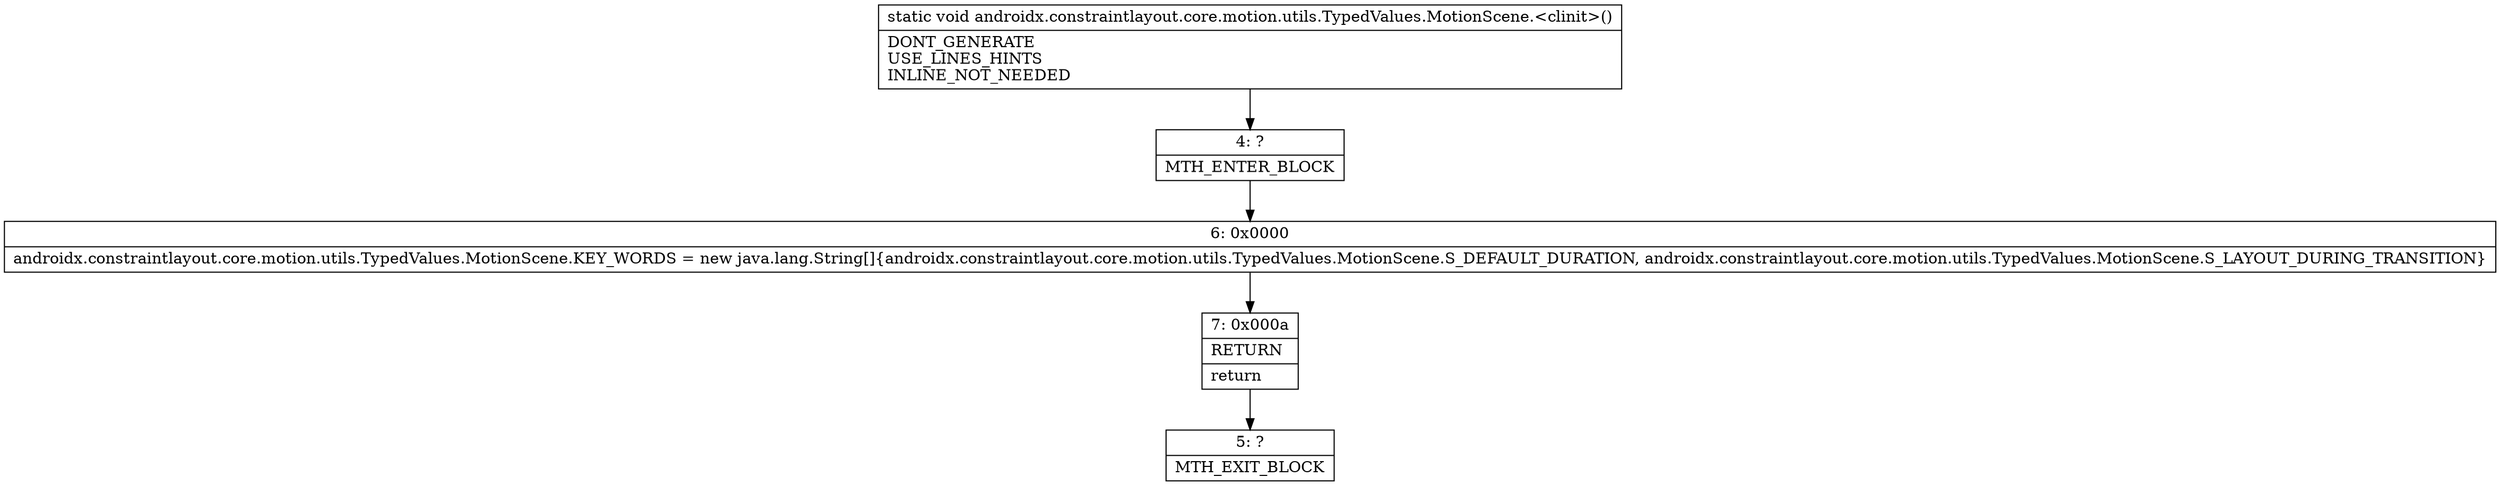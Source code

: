 digraph "CFG forandroidx.constraintlayout.core.motion.utils.TypedValues.MotionScene.\<clinit\>()V" {
Node_4 [shape=record,label="{4\:\ ?|MTH_ENTER_BLOCK\l}"];
Node_6 [shape=record,label="{6\:\ 0x0000|androidx.constraintlayout.core.motion.utils.TypedValues.MotionScene.KEY_WORDS = new java.lang.String[]\{androidx.constraintlayout.core.motion.utils.TypedValues.MotionScene.S_DEFAULT_DURATION, androidx.constraintlayout.core.motion.utils.TypedValues.MotionScene.S_LAYOUT_DURING_TRANSITION\}\l}"];
Node_7 [shape=record,label="{7\:\ 0x000a|RETURN\l|return\l}"];
Node_5 [shape=record,label="{5\:\ ?|MTH_EXIT_BLOCK\l}"];
MethodNode[shape=record,label="{static void androidx.constraintlayout.core.motion.utils.TypedValues.MotionScene.\<clinit\>()  | DONT_GENERATE\lUSE_LINES_HINTS\lINLINE_NOT_NEEDED\l}"];
MethodNode -> Node_4;Node_4 -> Node_6;
Node_6 -> Node_7;
Node_7 -> Node_5;
}

